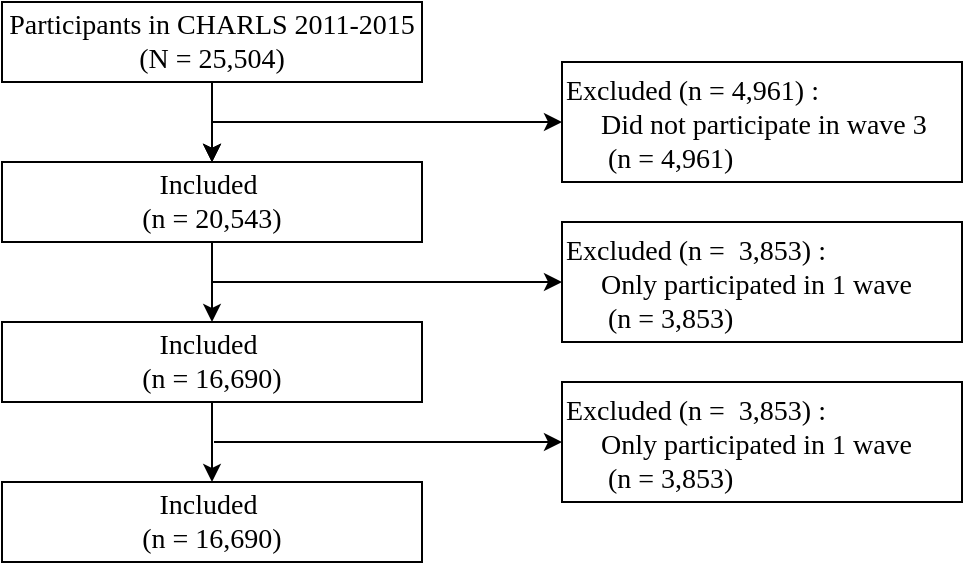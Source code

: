 <mxfile version="10.6.7" type="github"><diagram id="DSuhGR9CIeAhrYtNeFHA" name="Page-1"><mxGraphModel dx="695" dy="462" grid="1" gridSize="10" guides="1" tooltips="1" connect="1" arrows="1" fold="1" page="1" pageScale="1" pageWidth="827" pageHeight="1169" math="0" shadow="0"><root><mxCell id="0"/><mxCell id="1" parent="0"/><mxCell id="Jsd64yAzto0pwKJOwlLj-5" style="edgeStyle=orthogonalEdgeStyle;rounded=0;orthogonalLoop=1;jettySize=auto;html=1;exitX=0.5;exitY=1;exitDx=0;exitDy=0;fontFamily=Times New Roman;fontSize=14;" edge="1" parent="1" source="Jsd64yAzto0pwKJOwlLj-1" target="Jsd64yAzto0pwKJOwlLj-2"><mxGeometry relative="1" as="geometry"/></mxCell><mxCell id="Jsd64yAzto0pwKJOwlLj-1" value="Participants in CHARLS 2011-2015&lt;br style=&quot;font-size: 14px&quot;&gt;(N = 25,504)" style="rounded=0;whiteSpace=wrap;html=1;fontSize=14;fontFamily=Times New Roman;" vertex="1" parent="1"><mxGeometry x="120" y="40" width="210" height="40" as="geometry"/></mxCell><mxCell id="Jsd64yAzto0pwKJOwlLj-9" value="" style="edgeStyle=orthogonalEdgeStyle;rounded=0;orthogonalLoop=1;jettySize=auto;html=1;startArrow=classic;startFill=1;endArrow=none;endFill=0;fontFamily=Times New Roman;fontSize=14;" edge="1" parent="1" source="Jsd64yAzto0pwKJOwlLj-2" target="Jsd64yAzto0pwKJOwlLj-1"><mxGeometry relative="1" as="geometry"/></mxCell><mxCell id="Jsd64yAzto0pwKJOwlLj-10" value="" style="edgeStyle=orthogonalEdgeStyle;rounded=0;orthogonalLoop=1;jettySize=auto;html=1;startArrow=classic;startFill=1;endArrow=none;endFill=0;fontFamily=Times New Roman;fontSize=14;" edge="1" parent="1" source="Jsd64yAzto0pwKJOwlLj-2" target="Jsd64yAzto0pwKJOwlLj-1"><mxGeometry relative="1" as="geometry"/></mxCell><mxCell id="Jsd64yAzto0pwKJOwlLj-2" value="Included&amp;nbsp;&lt;br style=&quot;font-size: 14px&quot;&gt;(n = 20,543)" style="rounded=0;whiteSpace=wrap;html=1;fontSize=14;fontFamily=Times New Roman;" vertex="1" parent="1"><mxGeometry x="120" y="120" width="210" height="40" as="geometry"/></mxCell><mxCell id="Jsd64yAzto0pwKJOwlLj-8" style="edgeStyle=orthogonalEdgeStyle;rounded=0;orthogonalLoop=1;jettySize=auto;html=1;endArrow=none;endFill=0;fontFamily=Times New Roman;fontSize=14;startArrow=classic;startFill=1;" edge="1" parent="1"><mxGeometry relative="1" as="geometry"><mxPoint x="225" y="100" as="targetPoint"/><mxPoint x="400" y="100" as="sourcePoint"/></mxGeometry></mxCell><mxCell id="Jsd64yAzto0pwKJOwlLj-3" value="&lt;span&gt;Excluded&amp;nbsp;(n = 4,961) :&lt;/span&gt;&lt;br&gt;&lt;span&gt;&amp;nbsp; &amp;nbsp; &amp;nbsp;Did not participate in wave 3&lt;br&gt;&lt;/span&gt;&amp;nbsp; &amp;nbsp; &amp;nbsp; (n = 4,961)&lt;br&gt;" style="rounded=0;whiteSpace=wrap;html=1;fontSize=14;fontFamily=Times New Roman;align=left;verticalAlign=top;horizontal=1;" vertex="1" parent="1"><mxGeometry x="400" y="70" width="200" height="60" as="geometry"/></mxCell><mxCell id="Jsd64yAzto0pwKJOwlLj-14" style="edgeStyle=orthogonalEdgeStyle;rounded=0;orthogonalLoop=1;jettySize=auto;html=1;exitX=0.5;exitY=0;exitDx=0;exitDy=0;entryX=0.5;entryY=1;entryDx=0;entryDy=0;startArrow=classic;startFill=1;endArrow=none;endFill=0;fontFamily=Times New Roman;fontSize=14;" edge="1" parent="1" source="Jsd64yAzto0pwKJOwlLj-11" target="Jsd64yAzto0pwKJOwlLj-2"><mxGeometry relative="1" as="geometry"/></mxCell><mxCell id="Jsd64yAzto0pwKJOwlLj-11" value="Included&amp;nbsp;&lt;br style=&quot;font-size: 14px&quot;&gt;(n = 16,690)" style="rounded=0;whiteSpace=wrap;html=1;fontSize=14;fontFamily=Times New Roman;" vertex="1" parent="1"><mxGeometry x="120" y="200" width="210" height="40" as="geometry"/></mxCell><mxCell id="Jsd64yAzto0pwKJOwlLj-17" style="edgeStyle=orthogonalEdgeStyle;rounded=0;orthogonalLoop=1;jettySize=auto;html=1;startArrow=classic;startFill=1;endArrow=none;endFill=0;fontFamily=Times New Roman;fontSize=14;exitX=0;exitY=0.5;exitDx=0;exitDy=0;" edge="1" parent="1" source="Jsd64yAzto0pwKJOwlLj-12"><mxGeometry relative="1" as="geometry"><mxPoint x="225" y="180" as="targetPoint"/><mxPoint x="395" y="180" as="sourcePoint"/></mxGeometry></mxCell><mxCell id="Jsd64yAzto0pwKJOwlLj-12" value="&lt;span&gt;Excluded&amp;nbsp;(n =&amp;nbsp; 3,853) :&lt;/span&gt;&lt;br&gt;&lt;span&gt;&amp;nbsp; &amp;nbsp; &amp;nbsp;Only participated in 1 wave&amp;nbsp;&lt;br&gt;&lt;/span&gt;&amp;nbsp; &amp;nbsp; &amp;nbsp; (n = 3,853)&lt;br&gt;" style="rounded=0;whiteSpace=wrap;html=1;fontSize=14;fontFamily=Times New Roman;align=left;verticalAlign=top;horizontal=1;" vertex="1" parent="1"><mxGeometry x="400" y="150" width="200" height="60" as="geometry"/></mxCell><mxCell id="Jsd64yAzto0pwKJOwlLj-23" style="edgeStyle=orthogonalEdgeStyle;rounded=0;orthogonalLoop=1;jettySize=auto;html=1;exitX=0.5;exitY=0;exitDx=0;exitDy=0;entryX=0.5;entryY=1;entryDx=0;entryDy=0;startArrow=classic;startFill=1;endArrow=none;endFill=0;fontFamily=Times New Roman;fontSize=14;" edge="1" parent="1" source="Jsd64yAzto0pwKJOwlLj-18" target="Jsd64yAzto0pwKJOwlLj-11"><mxGeometry relative="1" as="geometry"/></mxCell><mxCell id="Jsd64yAzto0pwKJOwlLj-18" value="Included&amp;nbsp;&lt;br style=&quot;font-size: 14px&quot;&gt;(n = 16,690)" style="rounded=0;whiteSpace=wrap;html=1;fontSize=14;fontFamily=Times New Roman;" vertex="1" parent="1"><mxGeometry x="120" y="280" width="210" height="40" as="geometry"/></mxCell><mxCell id="Jsd64yAzto0pwKJOwlLj-25" style="edgeStyle=orthogonalEdgeStyle;rounded=0;orthogonalLoop=1;jettySize=auto;html=1;exitX=0;exitY=0.5;exitDx=0;exitDy=0;startArrow=classic;startFill=1;endArrow=none;endFill=0;fontFamily=Times New Roman;fontSize=14;" edge="1" parent="1" source="Jsd64yAzto0pwKJOwlLj-24"><mxGeometry relative="1" as="geometry"><mxPoint x="226" y="260" as="targetPoint"/><mxPoint x="406" y="260" as="sourcePoint"/></mxGeometry></mxCell><mxCell id="Jsd64yAzto0pwKJOwlLj-24" value="&lt;span&gt;Excluded&amp;nbsp;(n =&amp;nbsp; 3,853) :&lt;/span&gt;&lt;br&gt;&lt;span&gt;&amp;nbsp; &amp;nbsp; &amp;nbsp;Only participated in 1 wave&amp;nbsp;&lt;br&gt;&lt;/span&gt;&amp;nbsp; &amp;nbsp; &amp;nbsp; (n = 3,853)&lt;br&gt;" style="rounded=0;whiteSpace=wrap;html=1;fontSize=14;fontFamily=Times New Roman;align=left;verticalAlign=top;horizontal=1;" vertex="1" parent="1"><mxGeometry x="400" y="230" width="200" height="60" as="geometry"/></mxCell></root></mxGraphModel></diagram></mxfile>